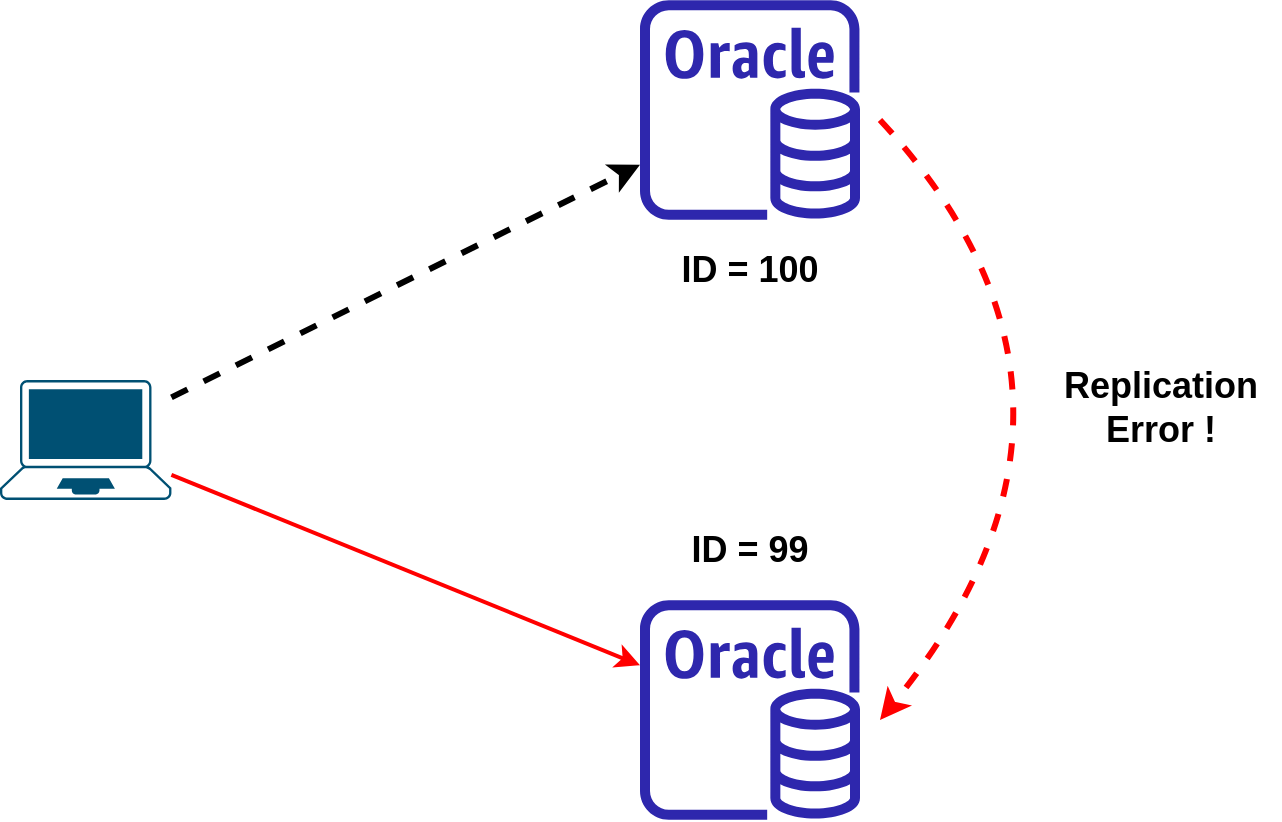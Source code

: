 <mxfile version="20.2.7" type="github">
  <diagram id="70FGtR-hVwxSD_UyAeuF" name="第 1 页">
    <mxGraphModel dx="714" dy="644" grid="1" gridSize="10" guides="1" tooltips="1" connect="1" arrows="1" fold="1" page="1" pageScale="1" pageWidth="827" pageHeight="1169" math="0" shadow="0">
      <root>
        <mxCell id="0" />
        <mxCell id="1" parent="0" />
        <mxCell id="4Wl0f51mf6vvJPTHk-oO-4" style="rounded=0;orthogonalLoop=1;jettySize=auto;html=1;strokeWidth=3;dashed=1;" edge="1" parent="1" source="4Wl0f51mf6vvJPTHk-oO-1" target="4Wl0f51mf6vvJPTHk-oO-2">
          <mxGeometry relative="1" as="geometry" />
        </mxCell>
        <mxCell id="4Wl0f51mf6vvJPTHk-oO-5" style="edgeStyle=none;rounded=0;orthogonalLoop=1;jettySize=auto;html=1;strokeWidth=2;strokeColor=#FF0000;" edge="1" parent="1" source="4Wl0f51mf6vvJPTHk-oO-1" target="4Wl0f51mf6vvJPTHk-oO-3">
          <mxGeometry relative="1" as="geometry" />
        </mxCell>
        <mxCell id="4Wl0f51mf6vvJPTHk-oO-1" value="" style="points=[[0.13,0.02,0],[0.5,0,0],[0.87,0.02,0],[0.885,0.4,0],[0.985,0.985,0],[0.5,1,0],[0.015,0.985,0],[0.115,0.4,0]];verticalLabelPosition=bottom;sketch=0;html=1;verticalAlign=top;aspect=fixed;align=center;pointerEvents=1;shape=mxgraph.cisco19.laptop;fillColor=#005073;strokeColor=none;" vertex="1" parent="1">
          <mxGeometry x="70" y="310" width="85.71" height="60" as="geometry" />
        </mxCell>
        <mxCell id="4Wl0f51mf6vvJPTHk-oO-2" value="" style="sketch=0;outlineConnect=0;fontColor=#232F3E;gradientColor=none;fillColor=#2E27AD;strokeColor=none;dashed=0;verticalLabelPosition=bottom;verticalAlign=top;align=center;html=1;fontSize=12;fontStyle=0;aspect=fixed;pointerEvents=1;shape=mxgraph.aws4.rds_oracle_instance;" vertex="1" parent="1">
          <mxGeometry x="390" y="120" width="110" height="110" as="geometry" />
        </mxCell>
        <mxCell id="4Wl0f51mf6vvJPTHk-oO-3" value="" style="sketch=0;outlineConnect=0;fontColor=#232F3E;gradientColor=none;fillColor=#2E27AD;strokeColor=none;dashed=0;verticalLabelPosition=bottom;verticalAlign=top;align=center;html=1;fontSize=12;fontStyle=0;aspect=fixed;pointerEvents=1;shape=mxgraph.aws4.rds_oracle_instance;" vertex="1" parent="1">
          <mxGeometry x="390" y="420" width="110" height="110" as="geometry" />
        </mxCell>
        <mxCell id="4Wl0f51mf6vvJPTHk-oO-6" value="&lt;b&gt;&lt;font style=&quot;font-size: 18px;&quot;&gt;ID = 100&lt;/font&gt;&lt;/b&gt;" style="text;html=1;strokeColor=none;fillColor=none;align=center;verticalAlign=middle;whiteSpace=wrap;rounded=0;" vertex="1" parent="1">
          <mxGeometry x="400" y="240" width="90" height="30" as="geometry" />
        </mxCell>
        <mxCell id="4Wl0f51mf6vvJPTHk-oO-7" value="&lt;b&gt;&lt;font style=&quot;font-size: 18px;&quot;&gt;ID = 99&lt;/font&gt;&lt;/b&gt;" style="text;html=1;strokeColor=none;fillColor=none;align=center;verticalAlign=middle;whiteSpace=wrap;rounded=0;" vertex="1" parent="1">
          <mxGeometry x="400" y="380" width="90" height="30" as="geometry" />
        </mxCell>
        <mxCell id="4Wl0f51mf6vvJPTHk-oO-8" value="" style="curved=1;endArrow=classic;html=1;rounded=0;fontSize=18;strokeColor=#FF0000;strokeWidth=3;dashed=1;" edge="1" parent="1">
          <mxGeometry width="50" height="50" relative="1" as="geometry">
            <mxPoint x="510" y="180" as="sourcePoint" />
            <mxPoint x="510" y="480" as="targetPoint" />
            <Array as="points">
              <mxPoint x="640" y="320" />
            </Array>
          </mxGeometry>
        </mxCell>
        <mxCell id="4Wl0f51mf6vvJPTHk-oO-11" value="" style="shape=image;html=1;verticalAlign=top;verticalLabelPosition=bottom;labelBackgroundColor=#ffffff;imageAspect=0;aspect=fixed;image=https://cdn0.iconfinder.com/data/icons/Hand_Drawn_Web_Icon_Set/128/bullet_error.png;fontSize=18;" vertex="1" parent="1">
          <mxGeometry x="540" y="290" width="68" height="68" as="geometry" />
        </mxCell>
        <mxCell id="4Wl0f51mf6vvJPTHk-oO-13" value="&lt;b&gt;Replication&lt;br&gt;Error !&lt;/b&gt;" style="text;html=1;align=center;verticalAlign=middle;resizable=0;points=[];autosize=1;strokeColor=none;fillColor=none;fontSize=18;" vertex="1" parent="1">
          <mxGeometry x="590" y="294" width="120" height="60" as="geometry" />
        </mxCell>
      </root>
    </mxGraphModel>
  </diagram>
</mxfile>
